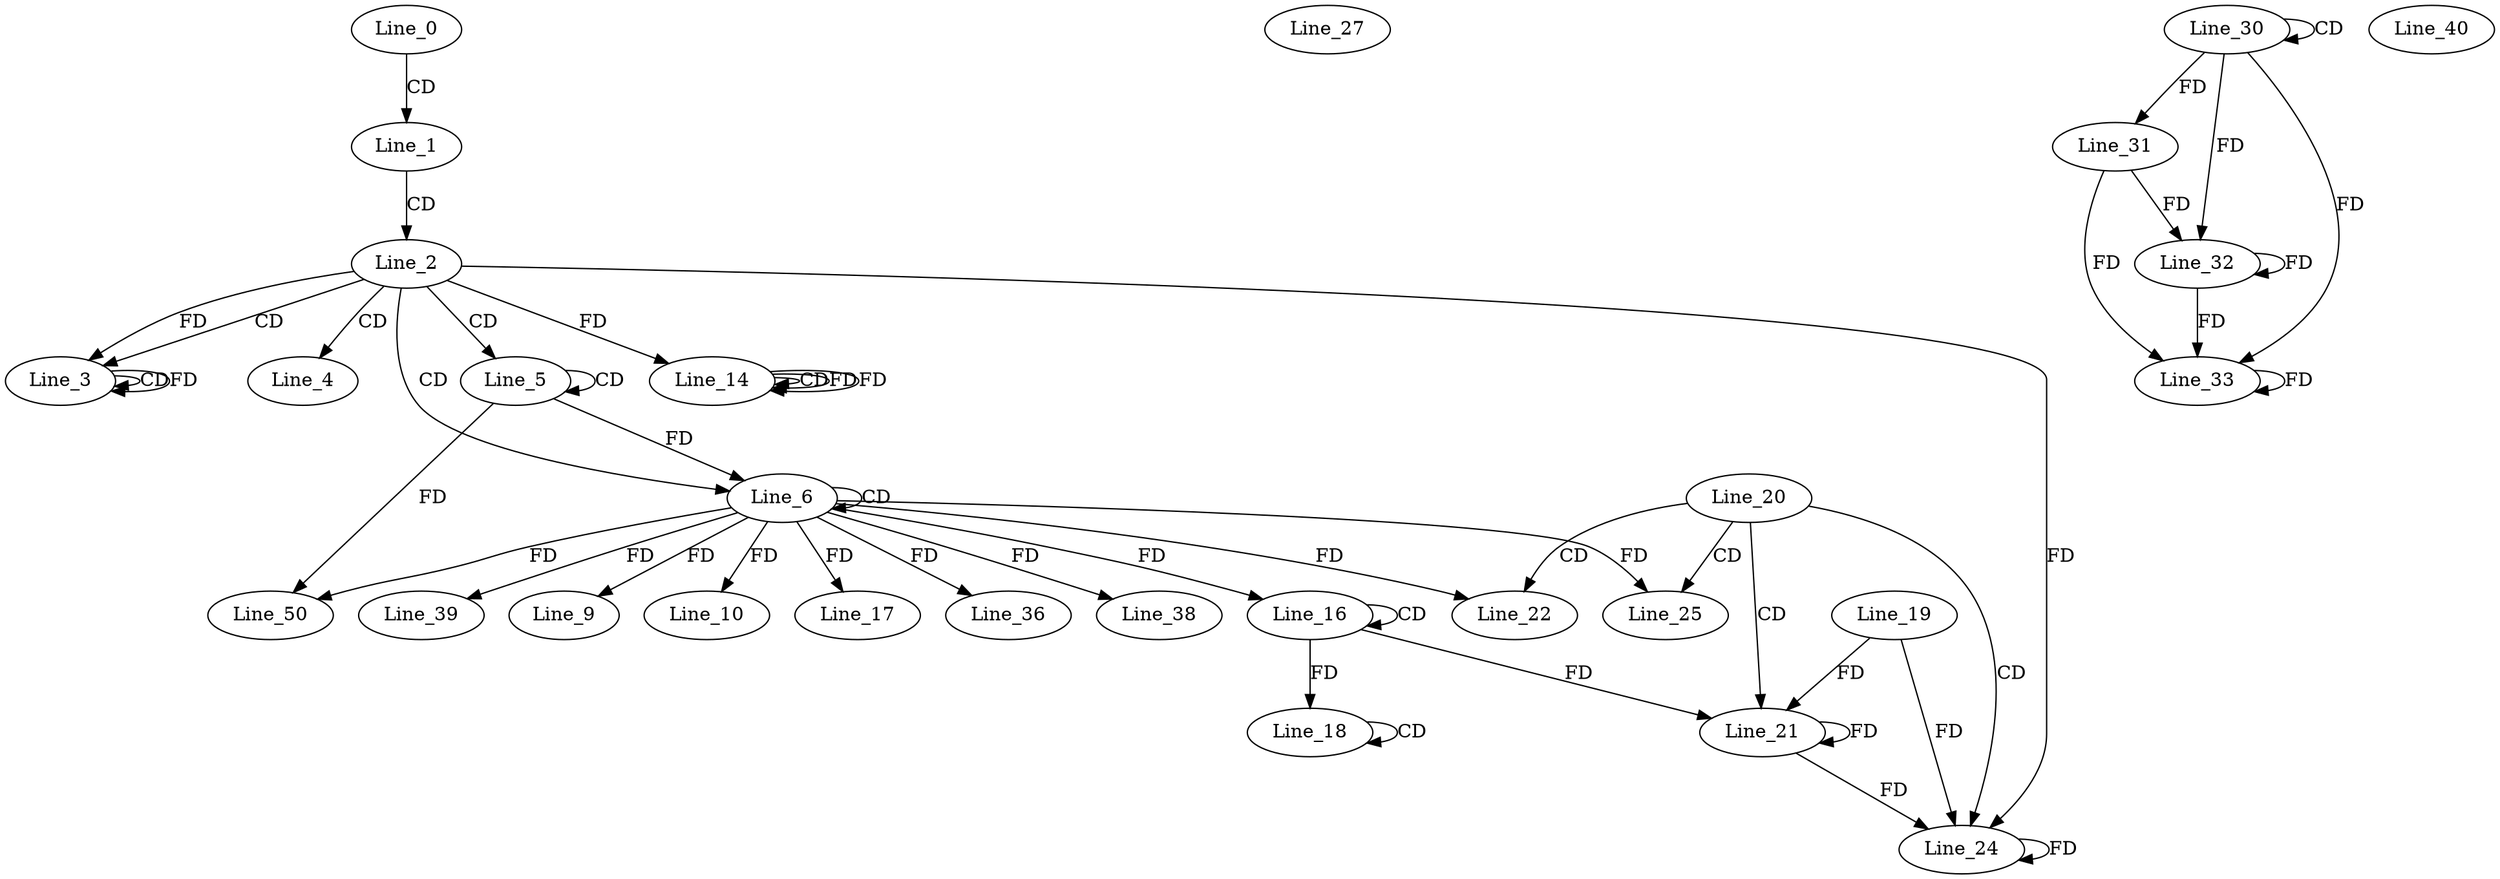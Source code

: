 digraph G {
  Line_0;
  Line_1;
  Line_2;
  Line_3;
  Line_3;
  Line_4;
  Line_5;
  Line_5;
  Line_6;
  Line_6;
  Line_9;
  Line_10;
  Line_14;
  Line_14;
  Line_14;
  Line_16;
  Line_16;
  Line_16;
  Line_17;
  Line_18;
  Line_18;
  Line_20;
  Line_21;
  Line_19;
  Line_21;
  Line_22;
  Line_22;
  Line_24;
  Line_24;
  Line_25;
  Line_25;
  Line_27;
  Line_30;
  Line_30;
  Line_31;
  Line_31;
  Line_32;
  Line_32;
  Line_32;
  Line_33;
  Line_33;
  Line_36;
  Line_38;
  Line_39;
  Line_40;
  Line_50;
  Line_0 -> Line_1 [ label="CD" ];
  Line_1 -> Line_2 [ label="CD" ];
  Line_2 -> Line_3 [ label="CD" ];
  Line_3 -> Line_3 [ label="CD" ];
  Line_2 -> Line_3 [ label="FD" ];
  Line_3 -> Line_3 [ label="FD" ];
  Line_2 -> Line_4 [ label="CD" ];
  Line_2 -> Line_5 [ label="CD" ];
  Line_5 -> Line_5 [ label="CD" ];
  Line_2 -> Line_6 [ label="CD" ];
  Line_6 -> Line_6 [ label="CD" ];
  Line_5 -> Line_6 [ label="FD" ];
  Line_6 -> Line_9 [ label="FD" ];
  Line_6 -> Line_10 [ label="FD" ];
  Line_2 -> Line_14 [ label="FD" ];
  Line_14 -> Line_14 [ label="CD" ];
  Line_14 -> Line_14 [ label="FD" ];
  Line_16 -> Line_16 [ label="CD" ];
  Line_6 -> Line_16 [ label="FD" ];
  Line_6 -> Line_17 [ label="FD" ];
  Line_18 -> Line_18 [ label="CD" ];
  Line_16 -> Line_18 [ label="FD" ];
  Line_20 -> Line_21 [ label="CD" ];
  Line_19 -> Line_21 [ label="FD" ];
  Line_21 -> Line_21 [ label="FD" ];
  Line_16 -> Line_21 [ label="FD" ];
  Line_20 -> Line_22 [ label="CD" ];
  Line_6 -> Line_22 [ label="FD" ];
  Line_20 -> Line_24 [ label="CD" ];
  Line_19 -> Line_24 [ label="FD" ];
  Line_21 -> Line_24 [ label="FD" ];
  Line_24 -> Line_24 [ label="FD" ];
  Line_2 -> Line_24 [ label="FD" ];
  Line_20 -> Line_25 [ label="CD" ];
  Line_6 -> Line_25 [ label="FD" ];
  Line_30 -> Line_30 [ label="CD" ];
  Line_30 -> Line_31 [ label="FD" ];
  Line_31 -> Line_32 [ label="FD" ];
  Line_32 -> Line_32 [ label="FD" ];
  Line_30 -> Line_32 [ label="FD" ];
  Line_31 -> Line_33 [ label="FD" ];
  Line_32 -> Line_33 [ label="FD" ];
  Line_33 -> Line_33 [ label="FD" ];
  Line_30 -> Line_33 [ label="FD" ];
  Line_6 -> Line_36 [ label="FD" ];
  Line_6 -> Line_38 [ label="FD" ];
  Line_6 -> Line_39 [ label="FD" ];
  Line_5 -> Line_50 [ label="FD" ];
  Line_6 -> Line_50 [ label="FD" ];
  Line_14 -> Line_14 [ label="FD" ];
}
